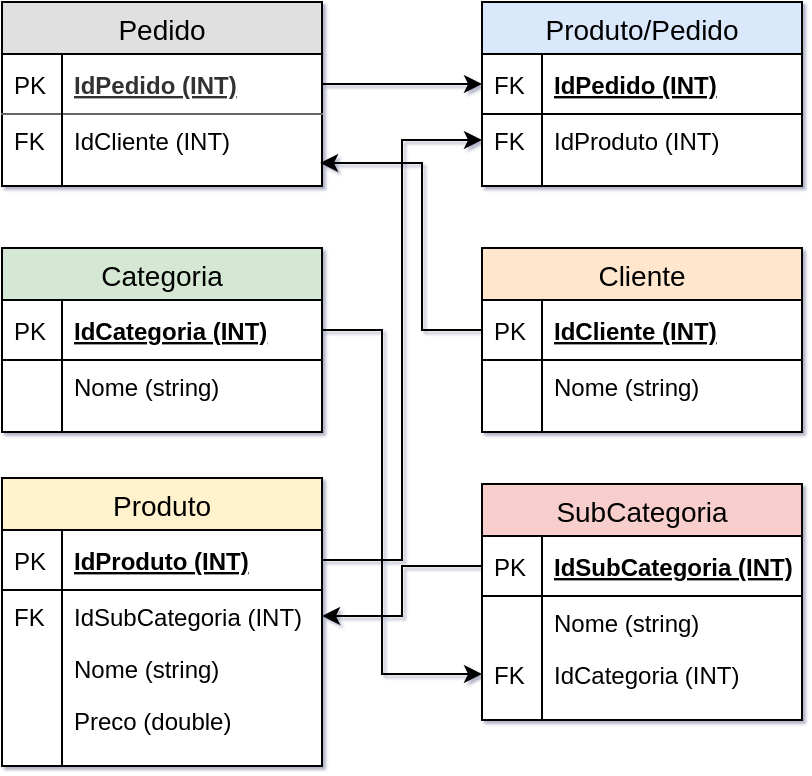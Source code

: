 <mxfile version="10.9.5" type="device"><diagram id="6M6Wf4eUueh233bX_S85" name="Lógico"><mxGraphModel dx="700" dy="444" grid="1" gridSize="10" guides="1" tooltips="1" connect="1" arrows="1" fold="1" page="1" pageScale="1" pageWidth="1169" pageHeight="827" math="0" shadow="1"><root><mxCell id="0"/><mxCell id="1" parent="0"/><mxCell id="BtfJ825InmQ5pKgljrzr-1" value="Pedido" style="swimlane;fontStyle=0;childLayout=stackLayout;horizontal=1;startSize=26;fillColor=#e0e0e0;horizontalStack=0;resizeParent=1;resizeParentMax=0;resizeLast=0;collapsible=1;marginBottom=0;swimlaneFillColor=#ffffff;align=center;fontSize=14;" vertex="1" parent="1"><mxGeometry x="80" y="40" width="160" height="92" as="geometry"/></mxCell><mxCell id="BtfJ825InmQ5pKgljrzr-2" value="IdPedido (INT)" style="shape=partialRectangle;top=0;left=0;right=0;bottom=1;align=left;verticalAlign=middle;fillColor=none;spacingLeft=34;spacingRight=4;overflow=hidden;rotatable=0;points=[[0,0.5],[1,0.5]];portConstraint=eastwest;dropTarget=0;fontStyle=5;fontSize=12;strokeColor=#666666;fontColor=#333333;" vertex="1" parent="BtfJ825InmQ5pKgljrzr-1"><mxGeometry y="26" width="160" height="30" as="geometry"/></mxCell><mxCell id="BtfJ825InmQ5pKgljrzr-3" value="PK" style="shape=partialRectangle;top=0;left=0;bottom=0;fillColor=none;align=left;verticalAlign=middle;spacingLeft=4;spacingRight=4;overflow=hidden;rotatable=0;points=[];portConstraint=eastwest;part=1;fontSize=12;" vertex="1" connectable="0" parent="BtfJ825InmQ5pKgljrzr-2"><mxGeometry width="30" height="30" as="geometry"/></mxCell><mxCell id="BtfJ825InmQ5pKgljrzr-6" value="IdCliente (INT)&#10; " style="shape=partialRectangle;top=0;left=0;right=0;bottom=0;align=left;verticalAlign=top;fillColor=none;spacingLeft=34;spacingRight=4;overflow=hidden;rotatable=0;points=[[0,0.5],[1,0.5]];portConstraint=eastwest;dropTarget=0;fontSize=12;" vertex="1" parent="BtfJ825InmQ5pKgljrzr-1"><mxGeometry y="56" width="160" height="26" as="geometry"/></mxCell><mxCell id="BtfJ825InmQ5pKgljrzr-7" value="FK" style="shape=partialRectangle;top=0;left=0;bottom=0;fillColor=none;align=left;verticalAlign=top;spacingLeft=4;spacingRight=4;overflow=hidden;rotatable=0;points=[];portConstraint=eastwest;part=1;fontSize=12;" vertex="1" connectable="0" parent="BtfJ825InmQ5pKgljrzr-6"><mxGeometry width="30" height="26" as="geometry"/></mxCell><mxCell id="BtfJ825InmQ5pKgljrzr-10" value="" style="shape=partialRectangle;top=0;left=0;right=0;bottom=0;align=left;verticalAlign=top;fillColor=none;spacingLeft=34;spacingRight=4;overflow=hidden;rotatable=0;points=[[0,0.5],[1,0.5]];portConstraint=eastwest;dropTarget=0;fontSize=12;" vertex="1" parent="BtfJ825InmQ5pKgljrzr-1"><mxGeometry y="82" width="160" height="10" as="geometry"/></mxCell><mxCell id="BtfJ825InmQ5pKgljrzr-11" value="" style="shape=partialRectangle;top=0;left=0;bottom=0;fillColor=none;align=left;verticalAlign=top;spacingLeft=4;spacingRight=4;overflow=hidden;rotatable=0;points=[];portConstraint=eastwest;part=1;fontSize=12;" vertex="1" connectable="0" parent="BtfJ825InmQ5pKgljrzr-10"><mxGeometry width="30" height="10" as="geometry"/></mxCell><mxCell id="BtfJ825InmQ5pKgljrzr-12" value="Produto/Pedido" style="swimlane;fontStyle=0;childLayout=stackLayout;horizontal=1;startSize=26;fillColor=#dae8fc;horizontalStack=0;resizeParent=1;resizeParentMax=0;resizeLast=0;collapsible=1;marginBottom=0;swimlaneFillColor=#ffffff;align=center;fontSize=14;strokeColor=#000000;" vertex="1" parent="1"><mxGeometry x="320" y="40" width="160" height="92" as="geometry"/></mxCell><mxCell id="BtfJ825InmQ5pKgljrzr-13" value="IdPedido (INT)" style="shape=partialRectangle;top=0;left=0;right=0;bottom=1;align=left;verticalAlign=middle;fillColor=none;spacingLeft=34;spacingRight=4;overflow=hidden;rotatable=0;points=[[0,0.5],[1,0.5]];portConstraint=eastwest;dropTarget=0;fontStyle=5;fontSize=12;" vertex="1" parent="BtfJ825InmQ5pKgljrzr-12"><mxGeometry y="26" width="160" height="30" as="geometry"/></mxCell><mxCell id="BtfJ825InmQ5pKgljrzr-14" value="FK" style="shape=partialRectangle;top=0;left=0;bottom=0;fillColor=none;align=left;verticalAlign=middle;spacingLeft=4;spacingRight=4;overflow=hidden;rotatable=0;points=[];portConstraint=eastwest;part=1;fontSize=12;" vertex="1" connectable="0" parent="BtfJ825InmQ5pKgljrzr-13"><mxGeometry width="30" height="30" as="geometry"/></mxCell><mxCell id="BtfJ825InmQ5pKgljrzr-15" value="IdProduto (INT)" style="shape=partialRectangle;top=0;left=0;right=0;bottom=0;align=left;verticalAlign=top;fillColor=none;spacingLeft=34;spacingRight=4;overflow=hidden;rotatable=0;points=[[0,0.5],[1,0.5]];portConstraint=eastwest;dropTarget=0;fontSize=12;" vertex="1" parent="BtfJ825InmQ5pKgljrzr-12"><mxGeometry y="56" width="160" height="26" as="geometry"/></mxCell><mxCell id="BtfJ825InmQ5pKgljrzr-16" value="FK" style="shape=partialRectangle;top=0;left=0;bottom=0;fillColor=none;align=left;verticalAlign=top;spacingLeft=4;spacingRight=4;overflow=hidden;rotatable=0;points=[];portConstraint=eastwest;part=1;fontSize=12;" vertex="1" connectable="0" parent="BtfJ825InmQ5pKgljrzr-15"><mxGeometry width="30" height="26" as="geometry"/></mxCell><mxCell id="BtfJ825InmQ5pKgljrzr-21" value="" style="shape=partialRectangle;top=0;left=0;right=0;bottom=0;align=left;verticalAlign=top;fillColor=none;spacingLeft=34;spacingRight=4;overflow=hidden;rotatable=0;points=[[0,0.5],[1,0.5]];portConstraint=eastwest;dropTarget=0;fontSize=12;" vertex="1" parent="BtfJ825InmQ5pKgljrzr-12"><mxGeometry y="82" width="160" height="10" as="geometry"/></mxCell><mxCell id="BtfJ825InmQ5pKgljrzr-22" value="" style="shape=partialRectangle;top=0;left=0;bottom=0;fillColor=none;align=left;verticalAlign=top;spacingLeft=4;spacingRight=4;overflow=hidden;rotatable=0;points=[];portConstraint=eastwest;part=1;fontSize=12;" vertex="1" connectable="0" parent="BtfJ825InmQ5pKgljrzr-21"><mxGeometry width="30" height="10" as="geometry"/></mxCell><mxCell id="BtfJ825InmQ5pKgljrzr-23" value="Categoria" style="swimlane;fontStyle=0;childLayout=stackLayout;horizontal=1;startSize=26;fillColor=#d5e8d4;horizontalStack=0;resizeParent=1;resizeParentMax=0;resizeLast=0;collapsible=1;marginBottom=0;swimlaneFillColor=#ffffff;align=center;fontSize=14;strokeColor=#000000;gradientColor=none;" vertex="1" parent="1"><mxGeometry x="80" y="163" width="160" height="92" as="geometry"/></mxCell><mxCell id="BtfJ825InmQ5pKgljrzr-24" value="IdCategoria (INT)" style="shape=partialRectangle;top=0;left=0;right=0;bottom=1;align=left;verticalAlign=middle;fillColor=none;spacingLeft=34;spacingRight=4;overflow=hidden;rotatable=0;points=[[0,0.5],[1,0.5]];portConstraint=eastwest;dropTarget=0;fontStyle=5;fontSize=12;" vertex="1" parent="BtfJ825InmQ5pKgljrzr-23"><mxGeometry y="26" width="160" height="30" as="geometry"/></mxCell><mxCell id="BtfJ825InmQ5pKgljrzr-25" value="PK" style="shape=partialRectangle;top=0;left=0;bottom=0;fillColor=none;align=left;verticalAlign=middle;spacingLeft=4;spacingRight=4;overflow=hidden;rotatable=0;points=[];portConstraint=eastwest;part=1;fontSize=12;" vertex="1" connectable="0" parent="BtfJ825InmQ5pKgljrzr-24"><mxGeometry width="30" height="30" as="geometry"/></mxCell><mxCell id="BtfJ825InmQ5pKgljrzr-26" value="Nome (string)" style="shape=partialRectangle;top=0;left=0;right=0;bottom=0;align=left;verticalAlign=top;fillColor=none;spacingLeft=34;spacingRight=4;overflow=hidden;rotatable=0;points=[[0,0.5],[1,0.5]];portConstraint=eastwest;dropTarget=0;fontSize=12;" vertex="1" parent="BtfJ825InmQ5pKgljrzr-23"><mxGeometry y="56" width="160" height="26" as="geometry"/></mxCell><mxCell id="BtfJ825InmQ5pKgljrzr-27" value="" style="shape=partialRectangle;top=0;left=0;bottom=0;fillColor=none;align=left;verticalAlign=top;spacingLeft=4;spacingRight=4;overflow=hidden;rotatable=0;points=[];portConstraint=eastwest;part=1;fontSize=12;" vertex="1" connectable="0" parent="BtfJ825InmQ5pKgljrzr-26"><mxGeometry width="30" height="26" as="geometry"/></mxCell><mxCell id="BtfJ825InmQ5pKgljrzr-32" value="" style="shape=partialRectangle;top=0;left=0;right=0;bottom=0;align=left;verticalAlign=top;fillColor=none;spacingLeft=34;spacingRight=4;overflow=hidden;rotatable=0;points=[[0,0.5],[1,0.5]];portConstraint=eastwest;dropTarget=0;fontSize=12;" vertex="1" parent="BtfJ825InmQ5pKgljrzr-23"><mxGeometry y="82" width="160" height="10" as="geometry"/></mxCell><mxCell id="BtfJ825InmQ5pKgljrzr-33" value="" style="shape=partialRectangle;top=0;left=0;bottom=0;fillColor=none;align=left;verticalAlign=top;spacingLeft=4;spacingRight=4;overflow=hidden;rotatable=0;points=[];portConstraint=eastwest;part=1;fontSize=12;" vertex="1" connectable="0" parent="BtfJ825InmQ5pKgljrzr-32"><mxGeometry width="30" height="10" as="geometry"/></mxCell><mxCell id="BtfJ825InmQ5pKgljrzr-34" value="SubCategoria" style="swimlane;fontStyle=0;childLayout=stackLayout;horizontal=1;startSize=26;fillColor=#f8cecc;horizontalStack=0;resizeParent=1;resizeParentMax=0;resizeLast=0;collapsible=1;marginBottom=0;swimlaneFillColor=#ffffff;align=center;fontSize=14;strokeColor=#000000;" vertex="1" parent="1"><mxGeometry x="320" y="281" width="160" height="118" as="geometry"/></mxCell><mxCell id="BtfJ825InmQ5pKgljrzr-35" value="IdSubCategoria (INT)" style="shape=partialRectangle;top=0;left=0;right=0;bottom=1;align=left;verticalAlign=middle;fillColor=none;spacingLeft=34;spacingRight=4;overflow=hidden;rotatable=0;points=[[0,0.5],[1,0.5]];portConstraint=eastwest;dropTarget=0;fontStyle=5;fontSize=12;" vertex="1" parent="BtfJ825InmQ5pKgljrzr-34"><mxGeometry y="26" width="160" height="30" as="geometry"/></mxCell><mxCell id="BtfJ825InmQ5pKgljrzr-36" value="PK" style="shape=partialRectangle;top=0;left=0;bottom=0;fillColor=none;align=left;verticalAlign=middle;spacingLeft=4;spacingRight=4;overflow=hidden;rotatable=0;points=[];portConstraint=eastwest;part=1;fontSize=12;" vertex="1" connectable="0" parent="BtfJ825InmQ5pKgljrzr-35"><mxGeometry width="30" height="30" as="geometry"/></mxCell><mxCell id="BtfJ825InmQ5pKgljrzr-37" value="Nome (string)" style="shape=partialRectangle;top=0;left=0;right=0;bottom=0;align=left;verticalAlign=top;fillColor=none;spacingLeft=34;spacingRight=4;overflow=hidden;rotatable=0;points=[[0,0.5],[1,0.5]];portConstraint=eastwest;dropTarget=0;fontSize=12;" vertex="1" parent="BtfJ825InmQ5pKgljrzr-34"><mxGeometry y="56" width="160" height="26" as="geometry"/></mxCell><mxCell id="BtfJ825InmQ5pKgljrzr-38" value="" style="shape=partialRectangle;top=0;left=0;bottom=0;fillColor=none;align=left;verticalAlign=top;spacingLeft=4;spacingRight=4;overflow=hidden;rotatable=0;points=[];portConstraint=eastwest;part=1;fontSize=12;" vertex="1" connectable="0" parent="BtfJ825InmQ5pKgljrzr-37"><mxGeometry width="30" height="26" as="geometry"/></mxCell><mxCell id="BtfJ825InmQ5pKgljrzr-39" value="IdCategoria (INT)" style="shape=partialRectangle;top=0;left=0;right=0;bottom=0;align=left;verticalAlign=top;fillColor=none;spacingLeft=34;spacingRight=4;overflow=hidden;rotatable=0;points=[[0,0.5],[1,0.5]];portConstraint=eastwest;dropTarget=0;fontSize=12;" vertex="1" parent="BtfJ825InmQ5pKgljrzr-34"><mxGeometry y="82" width="160" height="26" as="geometry"/></mxCell><mxCell id="BtfJ825InmQ5pKgljrzr-40" value="FK" style="shape=partialRectangle;top=0;left=0;bottom=0;fillColor=none;align=left;verticalAlign=top;spacingLeft=4;spacingRight=4;overflow=hidden;rotatable=0;points=[];portConstraint=eastwest;part=1;fontSize=12;" vertex="1" connectable="0" parent="BtfJ825InmQ5pKgljrzr-39"><mxGeometry width="30" height="26" as="geometry"/></mxCell><mxCell id="BtfJ825InmQ5pKgljrzr-43" value="" style="shape=partialRectangle;top=0;left=0;right=0;bottom=0;align=left;verticalAlign=top;fillColor=none;spacingLeft=34;spacingRight=4;overflow=hidden;rotatable=0;points=[[0,0.5],[1,0.5]];portConstraint=eastwest;dropTarget=0;fontSize=12;" vertex="1" parent="BtfJ825InmQ5pKgljrzr-34"><mxGeometry y="108" width="160" height="10" as="geometry"/></mxCell><mxCell id="BtfJ825InmQ5pKgljrzr-44" value="" style="shape=partialRectangle;top=0;left=0;bottom=0;fillColor=none;align=left;verticalAlign=top;spacingLeft=4;spacingRight=4;overflow=hidden;rotatable=0;points=[];portConstraint=eastwest;part=1;fontSize=12;" vertex="1" connectable="0" parent="BtfJ825InmQ5pKgljrzr-43"><mxGeometry width="30" height="10" as="geometry"/></mxCell><mxCell id="BtfJ825InmQ5pKgljrzr-45" value="Produto" style="swimlane;fontStyle=0;childLayout=stackLayout;horizontal=1;startSize=26;fillColor=#fff2cc;horizontalStack=0;resizeParent=1;resizeParentMax=0;resizeLast=0;collapsible=1;marginBottom=0;swimlaneFillColor=#ffffff;align=center;fontSize=14;strokeColor=#000000;" vertex="1" parent="1"><mxGeometry x="80" y="278" width="160" height="144" as="geometry"/></mxCell><mxCell id="BtfJ825InmQ5pKgljrzr-46" value="IdProduto (INT)" style="shape=partialRectangle;top=0;left=0;right=0;bottom=1;align=left;verticalAlign=middle;fillColor=none;spacingLeft=34;spacingRight=4;overflow=hidden;rotatable=0;points=[[0,0.5],[1,0.5]];portConstraint=eastwest;dropTarget=0;fontStyle=5;fontSize=12;" vertex="1" parent="BtfJ825InmQ5pKgljrzr-45"><mxGeometry y="26" width="160" height="30" as="geometry"/></mxCell><mxCell id="BtfJ825InmQ5pKgljrzr-47" value="PK" style="shape=partialRectangle;top=0;left=0;bottom=0;fillColor=none;align=left;verticalAlign=middle;spacingLeft=4;spacingRight=4;overflow=hidden;rotatable=0;points=[];portConstraint=eastwest;part=1;fontSize=12;" vertex="1" connectable="0" parent="BtfJ825InmQ5pKgljrzr-46"><mxGeometry width="30" height="30" as="geometry"/></mxCell><mxCell id="BtfJ825InmQ5pKgljrzr-48" value="IdSubCategoria (INT)" style="shape=partialRectangle;top=0;left=0;right=0;bottom=0;align=left;verticalAlign=top;fillColor=none;spacingLeft=34;spacingRight=4;overflow=hidden;rotatable=0;points=[[0,0.5],[1,0.5]];portConstraint=eastwest;dropTarget=0;fontSize=12;" vertex="1" parent="BtfJ825InmQ5pKgljrzr-45"><mxGeometry y="56" width="160" height="26" as="geometry"/></mxCell><mxCell id="BtfJ825InmQ5pKgljrzr-49" value="FK" style="shape=partialRectangle;top=0;left=0;bottom=0;fillColor=none;align=left;verticalAlign=top;spacingLeft=4;spacingRight=4;overflow=hidden;rotatable=0;points=[];portConstraint=eastwest;part=1;fontSize=12;" vertex="1" connectable="0" parent="BtfJ825InmQ5pKgljrzr-48"><mxGeometry width="30" height="26" as="geometry"/></mxCell><mxCell id="BtfJ825InmQ5pKgljrzr-50" value="Nome (string)" style="shape=partialRectangle;top=0;left=0;right=0;bottom=0;align=left;verticalAlign=top;fillColor=none;spacingLeft=34;spacingRight=4;overflow=hidden;rotatable=0;points=[[0,0.5],[1,0.5]];portConstraint=eastwest;dropTarget=0;fontSize=12;" vertex="1" parent="BtfJ825InmQ5pKgljrzr-45"><mxGeometry y="82" width="160" height="26" as="geometry"/></mxCell><mxCell id="BtfJ825InmQ5pKgljrzr-51" value="" style="shape=partialRectangle;top=0;left=0;bottom=0;fillColor=none;align=left;verticalAlign=top;spacingLeft=4;spacingRight=4;overflow=hidden;rotatable=0;points=[];portConstraint=eastwest;part=1;fontSize=12;" vertex="1" connectable="0" parent="BtfJ825InmQ5pKgljrzr-50"><mxGeometry width="30" height="26" as="geometry"/></mxCell><mxCell id="BtfJ825InmQ5pKgljrzr-52" value="Preco (double)" style="shape=partialRectangle;top=0;left=0;right=0;bottom=0;align=left;verticalAlign=top;fillColor=none;spacingLeft=34;spacingRight=4;overflow=hidden;rotatable=0;points=[[0,0.5],[1,0.5]];portConstraint=eastwest;dropTarget=0;fontSize=12;" vertex="1" parent="BtfJ825InmQ5pKgljrzr-45"><mxGeometry y="108" width="160" height="26" as="geometry"/></mxCell><mxCell id="BtfJ825InmQ5pKgljrzr-53" value="" style="shape=partialRectangle;top=0;left=0;bottom=0;fillColor=none;align=left;verticalAlign=top;spacingLeft=4;spacingRight=4;overflow=hidden;rotatable=0;points=[];portConstraint=eastwest;part=1;fontSize=12;" vertex="1" connectable="0" parent="BtfJ825InmQ5pKgljrzr-52"><mxGeometry width="30" height="26" as="geometry"/></mxCell><mxCell id="BtfJ825InmQ5pKgljrzr-54" value="" style="shape=partialRectangle;top=0;left=0;right=0;bottom=0;align=left;verticalAlign=top;fillColor=none;spacingLeft=34;spacingRight=4;overflow=hidden;rotatable=0;points=[[0,0.5],[1,0.5]];portConstraint=eastwest;dropTarget=0;fontSize=12;" vertex="1" parent="BtfJ825InmQ5pKgljrzr-45"><mxGeometry y="134" width="160" height="10" as="geometry"/></mxCell><mxCell id="BtfJ825InmQ5pKgljrzr-55" value="" style="shape=partialRectangle;top=0;left=0;bottom=0;fillColor=none;align=left;verticalAlign=top;spacingLeft=4;spacingRight=4;overflow=hidden;rotatable=0;points=[];portConstraint=eastwest;part=1;fontSize=12;" vertex="1" connectable="0" parent="BtfJ825InmQ5pKgljrzr-54"><mxGeometry width="30" height="10" as="geometry"/></mxCell><mxCell id="BtfJ825InmQ5pKgljrzr-56" value="Cliente" style="swimlane;fontStyle=0;childLayout=stackLayout;horizontal=1;startSize=26;fillColor=#ffe6cc;horizontalStack=0;resizeParent=1;resizeParentMax=0;resizeLast=0;collapsible=1;marginBottom=0;swimlaneFillColor=#ffffff;align=center;fontSize=14;strokeColor=#000000;" vertex="1" parent="1"><mxGeometry x="320" y="163" width="160" height="92" as="geometry"/></mxCell><mxCell id="BtfJ825InmQ5pKgljrzr-57" value="IdCliente (INT)" style="shape=partialRectangle;top=0;left=0;right=0;bottom=1;align=left;verticalAlign=middle;fillColor=none;spacingLeft=34;spacingRight=4;overflow=hidden;rotatable=0;points=[[0,0.5],[1,0.5]];portConstraint=eastwest;dropTarget=0;fontStyle=5;fontSize=12;" vertex="1" parent="BtfJ825InmQ5pKgljrzr-56"><mxGeometry y="26" width="160" height="30" as="geometry"/></mxCell><mxCell id="BtfJ825InmQ5pKgljrzr-58" value="PK" style="shape=partialRectangle;top=0;left=0;bottom=0;fillColor=none;align=left;verticalAlign=middle;spacingLeft=4;spacingRight=4;overflow=hidden;rotatable=0;points=[];portConstraint=eastwest;part=1;fontSize=12;" vertex="1" connectable="0" parent="BtfJ825InmQ5pKgljrzr-57"><mxGeometry width="30" height="30" as="geometry"/></mxCell><mxCell id="BtfJ825InmQ5pKgljrzr-59" value="Nome (string)" style="shape=partialRectangle;top=0;left=0;right=0;bottom=0;align=left;verticalAlign=top;fillColor=none;spacingLeft=34;spacingRight=4;overflow=hidden;rotatable=0;points=[[0,0.5],[1,0.5]];portConstraint=eastwest;dropTarget=0;fontSize=12;" vertex="1" parent="BtfJ825InmQ5pKgljrzr-56"><mxGeometry y="56" width="160" height="26" as="geometry"/></mxCell><mxCell id="BtfJ825InmQ5pKgljrzr-60" value="" style="shape=partialRectangle;top=0;left=0;bottom=0;fillColor=none;align=left;verticalAlign=top;spacingLeft=4;spacingRight=4;overflow=hidden;rotatable=0;points=[];portConstraint=eastwest;part=1;fontSize=12;" vertex="1" connectable="0" parent="BtfJ825InmQ5pKgljrzr-59"><mxGeometry width="30" height="26" as="geometry"/></mxCell><mxCell id="BtfJ825InmQ5pKgljrzr-65" value="" style="shape=partialRectangle;top=0;left=0;right=0;bottom=0;align=left;verticalAlign=top;fillColor=none;spacingLeft=34;spacingRight=4;overflow=hidden;rotatable=0;points=[[0,0.5],[1,0.5]];portConstraint=eastwest;dropTarget=0;fontSize=12;" vertex="1" parent="BtfJ825InmQ5pKgljrzr-56"><mxGeometry y="82" width="160" height="10" as="geometry"/></mxCell><mxCell id="BtfJ825InmQ5pKgljrzr-66" value="" style="shape=partialRectangle;top=0;left=0;bottom=0;fillColor=none;align=left;verticalAlign=top;spacingLeft=4;spacingRight=4;overflow=hidden;rotatable=0;points=[];portConstraint=eastwest;part=1;fontSize=12;" vertex="1" connectable="0" parent="BtfJ825InmQ5pKgljrzr-65"><mxGeometry width="30" height="10" as="geometry"/></mxCell><mxCell id="BtfJ825InmQ5pKgljrzr-67" style="edgeStyle=orthogonalEdgeStyle;rounded=0;orthogonalLoop=1;jettySize=auto;html=1;entryX=0;entryY=0.5;entryDx=0;entryDy=0;" edge="1" parent="1" source="BtfJ825InmQ5pKgljrzr-2" target="BtfJ825InmQ5pKgljrzr-13"><mxGeometry relative="1" as="geometry"/></mxCell><mxCell id="BtfJ825InmQ5pKgljrzr-68" style="edgeStyle=orthogonalEdgeStyle;rounded=0;orthogonalLoop=1;jettySize=auto;html=1;entryX=0;entryY=0.5;entryDx=0;entryDy=0;" edge="1" parent="1" source="BtfJ825InmQ5pKgljrzr-46" target="BtfJ825InmQ5pKgljrzr-15"><mxGeometry relative="1" as="geometry"/></mxCell><mxCell id="BtfJ825InmQ5pKgljrzr-69" style="edgeStyle=orthogonalEdgeStyle;rounded=0;orthogonalLoop=1;jettySize=auto;html=1;entryX=0;entryY=0.5;entryDx=0;entryDy=0;" edge="1" parent="1" source="BtfJ825InmQ5pKgljrzr-24" target="BtfJ825InmQ5pKgljrzr-39"><mxGeometry relative="1" as="geometry"><Array as="points"><mxPoint x="270" y="204"/><mxPoint x="270" y="376"/></Array></mxGeometry></mxCell><mxCell id="BtfJ825InmQ5pKgljrzr-70" style="edgeStyle=orthogonalEdgeStyle;rounded=0;orthogonalLoop=1;jettySize=auto;html=1;entryX=1;entryY=0.5;entryDx=0;entryDy=0;" edge="1" parent="1" source="BtfJ825InmQ5pKgljrzr-35" target="BtfJ825InmQ5pKgljrzr-48"><mxGeometry relative="1" as="geometry"/></mxCell><mxCell id="BtfJ825InmQ5pKgljrzr-71" style="edgeStyle=orthogonalEdgeStyle;rounded=0;orthogonalLoop=1;jettySize=auto;html=1;entryX=0.994;entryY=-0.15;entryDx=0;entryDy=0;entryPerimeter=0;" edge="1" parent="1" source="BtfJ825InmQ5pKgljrzr-57" target="BtfJ825InmQ5pKgljrzr-10"><mxGeometry relative="1" as="geometry"><Array as="points"><mxPoint x="290" y="204"/><mxPoint x="290" y="121"/></Array></mxGeometry></mxCell></root></mxGraphModel></diagram><diagram id="r9dEpn2Z8_oIKFZyVszU" name="Conceitual"><mxGraphModel dx="700" dy="444" grid="1" gridSize="10" guides="1" tooltips="1" connect="1" arrows="1" fold="1" page="1" pageScale="1" pageWidth="1169" pageHeight="827" math="0" shadow="1"><root><mxCell id="OTE1vwsPAUinD-3g9H_f-0"/><mxCell id="OTE1vwsPAUinD-3g9H_f-1" parent="OTE1vwsPAUinD-3g9H_f-0"/><mxCell id="OTE1vwsPAUinD-3g9H_f-2" value="Pedido" style="rounded=0;whiteSpace=wrap;html=1;fillColor=#d5e8d4;strokeColor=#82b366;" vertex="1" parent="OTE1vwsPAUinD-3g9H_f-1"><mxGeometry x="440" y="40" width="120" height="60" as="geometry"/></mxCell><mxCell id="lTO-Al9SPHP95eBPMGgo-0" value="Produto" style="rounded=0;whiteSpace=wrap;html=1;fillColor=#dae8fc;strokeColor=#6c8ebf;" vertex="1" parent="OTE1vwsPAUinD-3g9H_f-1"><mxGeometry x="200" y="40" width="120" height="60" as="geometry"/></mxCell><mxCell id="lTO-Al9SPHP95eBPMGgo-2" value="" style="edgeStyle=entityRelationEdgeStyle;fontSize=12;html=1;endArrow=ERmany;startArrow=ERmany;entryX=0;entryY=0.5;entryDx=0;entryDy=0;exitX=1;exitY=0.5;exitDx=0;exitDy=0;" edge="1" parent="OTE1vwsPAUinD-3g9H_f-1" source="lTO-Al9SPHP95eBPMGgo-0" target="OTE1vwsPAUinD-3g9H_f-2"><mxGeometry width="100" height="100" relative="1" as="geometry"><mxPoint x="200" y="220" as="sourcePoint"/><mxPoint x="300" y="120" as="targetPoint"/></mxGeometry></mxCell><mxCell id="lTO-Al9SPHP95eBPMGgo-3" value="Categoria" style="rounded=0;whiteSpace=wrap;html=1;fillColor=#ffe6cc;strokeColor=#d79b00;" vertex="1" parent="OTE1vwsPAUinD-3g9H_f-1"><mxGeometry x="200" y="120" width="120" height="60" as="geometry"/></mxCell><mxCell id="lTO-Al9SPHP95eBPMGgo-4" value="SubCategoria" style="rounded=0;whiteSpace=wrap;html=1;fillColor=#f8cecc;strokeColor=#b85450;" vertex="1" parent="OTE1vwsPAUinD-3g9H_f-1"><mxGeometry x="440" y="220" width="120" height="60" as="geometry"/></mxCell><mxCell id="lTO-Al9SPHP95eBPMGgo-5" value="" style="edgeStyle=entityRelationEdgeStyle;fontSize=12;html=1;endArrow=ERoneToMany;entryX=0;entryY=0.5;entryDx=0;entryDy=0;exitX=1;exitY=0.5;exitDx=0;exitDy=0;" edge="1" parent="OTE1vwsPAUinD-3g9H_f-1" source="lTO-Al9SPHP95eBPMGgo-3" target="lTO-Al9SPHP95eBPMGgo-4"><mxGeometry width="100" height="100" relative="1" as="geometry"><mxPoint x="200" y="300" as="sourcePoint"/><mxPoint x="300" y="200" as="targetPoint"/></mxGeometry></mxCell><mxCell id="lTO-Al9SPHP95eBPMGgo-6" value="" style="edgeStyle=entityRelationEdgeStyle;fontSize=12;html=1;endArrow=ERmany;startArrow=ERmany;entryX=0;entryY=0.5;entryDx=0;entryDy=0;" edge="1" parent="OTE1vwsPAUinD-3g9H_f-1" target="lTO-Al9SPHP95eBPMGgo-4"><mxGeometry width="100" height="100" relative="1" as="geometry"><mxPoint x="320" y="70" as="sourcePoint"/><mxPoint x="300" y="200" as="targetPoint"/></mxGeometry></mxCell><mxCell id="QQpwiuuj_OzeIh3wAaqI-0" value="Cliente" style="rounded=0;whiteSpace=wrap;html=1;fillColor=#fff2cc;strokeColor=#d6b656;" vertex="1" parent="OTE1vwsPAUinD-3g9H_f-1"><mxGeometry x="440" y="130" width="120" height="60" as="geometry"/></mxCell><mxCell id="QQpwiuuj_OzeIh3wAaqI-4" value="" style="edgeStyle=entityRelationEdgeStyle;fontSize=12;html=1;endArrow=ERoneToMany;entryX=0;entryY=0.5;entryDx=0;entryDy=0;exitX=1;exitY=0.5;exitDx=0;exitDy=0;" edge="1" parent="OTE1vwsPAUinD-3g9H_f-1" source="QQpwiuuj_OzeIh3wAaqI-0" target="OTE1vwsPAUinD-3g9H_f-2"><mxGeometry width="100" height="100" relative="1" as="geometry"><mxPoint x="200" y="410" as="sourcePoint"/><mxPoint x="300" y="310" as="targetPoint"/></mxGeometry></mxCell><mxCell id="hZpTHvNQ6enYe941NXA3-0" value="" style="edgeStyle=entityRelationEdgeStyle;fontSize=12;html=1;endArrow=ERoneToMany;entryX=0;entryY=0.5;entryDx=0;entryDy=0;" edge="1" parent="OTE1vwsPAUinD-3g9H_f-1" source="lTO-Al9SPHP95eBPMGgo-3" target="lTO-Al9SPHP95eBPMGgo-0"><mxGeometry width="100" height="100" relative="1" as="geometry"><mxPoint x="200" y="400" as="sourcePoint"/><mxPoint x="300" y="300" as="targetPoint"/></mxGeometry></mxCell></root></mxGraphModel></diagram></mxfile>